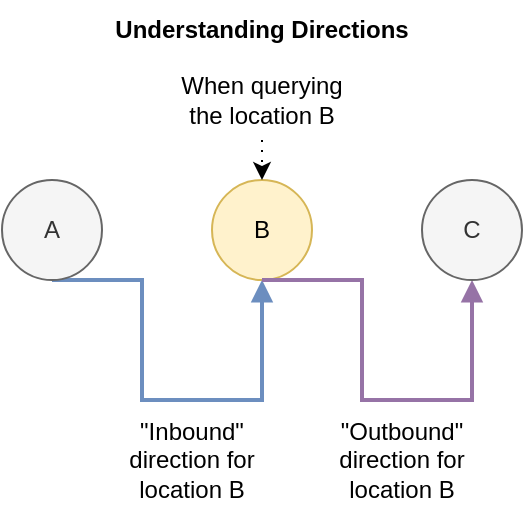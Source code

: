<mxfile version="14.4.4" type="device"><diagram id="va070sC3q2qnkFpvBD-A" name="Page-1"><mxGraphModel dx="2699" dy="910" grid="1" gridSize="10" guides="1" tooltips="1" connect="1" arrows="1" fold="1" page="1" pageScale="1" pageWidth="827" pageHeight="1169" math="0" shadow="0"><root><mxCell id="0"/><mxCell id="1" parent="0"/><mxCell id="ON-LcQ_JN19Xb0blbXy4-2" value="B" style="ellipse;whiteSpace=wrap;html=1;aspect=fixed;fillColor=#fff2cc;strokeColor=#d6b656;" parent="1" vertex="1"><mxGeometry x="145" y="120" width="50" height="50" as="geometry"/></mxCell><mxCell id="gsKXTn069g4-Iy9gw7tX-4" style="edgeStyle=orthogonalEdgeStyle;rounded=0;orthogonalLoop=1;jettySize=auto;html=1;exitX=0.5;exitY=1;exitDx=0;exitDy=0;entryX=0.5;entryY=1;entryDx=0;entryDy=0;fillColor=#dae8fc;strokeColor=#6c8ebf;strokeWidth=2;endArrow=block;endFill=1;" edge="1" parent="1" source="ON-LcQ_JN19Xb0blbXy4-1" target="ON-LcQ_JN19Xb0blbXy4-2"><mxGeometry relative="1" as="geometry"><Array as="points"><mxPoint x="110" y="170"/><mxPoint x="110" y="230"/><mxPoint x="170" y="230"/></Array></mxGeometry></mxCell><mxCell id="ON-LcQ_JN19Xb0blbXy4-1" value="A" style="ellipse;whiteSpace=wrap;html=1;aspect=fixed;strokeColor=#666666;fillColor=#f5f5f5;fontColor=#333333;" parent="1" vertex="1"><mxGeometry x="40" y="120" width="50" height="50" as="geometry"/></mxCell><mxCell id="gsKXTn069g4-Iy9gw7tX-5" style="edgeStyle=orthogonalEdgeStyle;rounded=0;orthogonalLoop=1;jettySize=auto;html=1;exitX=0.5;exitY=1;exitDx=0;exitDy=0;entryX=0.5;entryY=1;entryDx=0;entryDy=0;fillColor=#e1d5e7;strokeColor=#9673a6;strokeWidth=2;endArrow=block;endFill=1;" edge="1" parent="1" source="ON-LcQ_JN19Xb0blbXy4-2" target="ON-LcQ_JN19Xb0blbXy4-3"><mxGeometry relative="1" as="geometry"><Array as="points"><mxPoint x="220" y="170"/><mxPoint x="220" y="230"/><mxPoint x="275" y="230"/></Array></mxGeometry></mxCell><mxCell id="ON-LcQ_JN19Xb0blbXy4-3" value="C" style="ellipse;whiteSpace=wrap;html=1;aspect=fixed;fillColor=#f5f5f5;strokeColor=#666666;fontColor=#333333;" parent="1" vertex="1"><mxGeometry x="250" y="120" width="50" height="50" as="geometry"/></mxCell><mxCell id="ON-LcQ_JN19Xb0blbXy4-5" value="Understanding Directions" style="text;html=1;strokeColor=none;fillColor=none;align=center;verticalAlign=middle;whiteSpace=wrap;rounded=0;fontStyle=1" parent="1" vertex="1"><mxGeometry x="40" y="30" width="260" height="30" as="geometry"/></mxCell><mxCell id="gsKXTn069g4-Iy9gw7tX-6" value="&quot;Inbound&quot; direction for location B" style="text;html=1;strokeColor=none;fillColor=none;align=center;verticalAlign=middle;whiteSpace=wrap;rounded=0;" vertex="1" parent="1"><mxGeometry x="90" y="250" width="90" height="20" as="geometry"/></mxCell><mxCell id="gsKXTn069g4-Iy9gw7tX-8" value="" style="endArrow=classic;html=1;entryX=0.5;entryY=0;entryDx=0;entryDy=0;dashed=1;dashPattern=1 4;" edge="1" parent="1" target="ON-LcQ_JN19Xb0blbXy4-2"><mxGeometry width="50" height="50" relative="1" as="geometry"><mxPoint x="170" y="100" as="sourcePoint"/><mxPoint x="440" y="430" as="targetPoint"/></mxGeometry></mxCell><mxCell id="gsKXTn069g4-Iy9gw7tX-9" value="&quot;Outbound&quot; direction for location B" style="text;html=1;strokeColor=none;fillColor=none;align=center;verticalAlign=middle;whiteSpace=wrap;rounded=0;" vertex="1" parent="1"><mxGeometry x="195" y="250" width="90" height="20" as="geometry"/></mxCell><mxCell id="gsKXTn069g4-Iy9gw7tX-10" value="When querying the location B" style="text;html=1;strokeColor=none;fillColor=none;align=center;verticalAlign=middle;whiteSpace=wrap;rounded=0;" vertex="1" parent="1"><mxGeometry x="120" y="70" width="100" height="20" as="geometry"/></mxCell></root></mxGraphModel></diagram></mxfile>